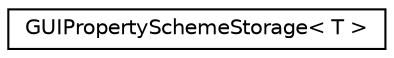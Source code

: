 digraph "Graphical Class Hierarchy"
{
  edge [fontname="Helvetica",fontsize="10",labelfontname="Helvetica",labelfontsize="10"];
  node [fontname="Helvetica",fontsize="10",shape=record];
  rankdir="LR";
  Node0 [label="GUIPropertySchemeStorage\< T \>",height=0.2,width=0.4,color="black", fillcolor="white", style="filled",URL="$dd/d9b/class_g_u_i_property_scheme_storage.html",tooltip="Base class for coloring. Allows changing the used colors and sets the used color in dependence to a v..."];
}
